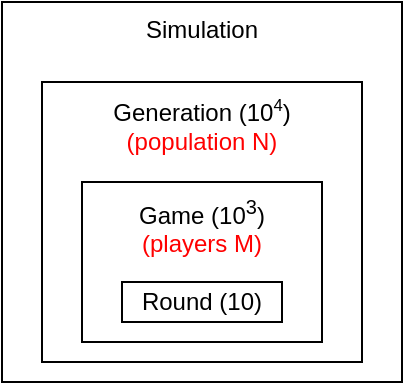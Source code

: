 <mxfile version="12.4.3" type="device" pages="1"><diagram id="aseDzcohNK3imXIME1Sp" name="Page-1"><mxGraphModel dx="1024" dy="534" grid="1" gridSize="10" guides="1" tooltips="1" connect="1" arrows="1" fold="1" page="1" pageScale="1" pageWidth="850" pageHeight="1100" math="0" shadow="0"><root><mxCell id="0"/><mxCell id="1" parent="0"/><mxCell id="U-wlUUCPdY9tPwi94IJM-4" value="Simulation" style="rounded=0;whiteSpace=wrap;html=1;verticalAlign=top;" vertex="1" parent="1"><mxGeometry x="320" y="230" width="200" height="190" as="geometry"/></mxCell><mxCell id="U-wlUUCPdY9tPwi94IJM-3" value="Generation (10&lt;span style=&quot;font-size: 10px&quot;&gt;&lt;sup&gt;4&lt;/sup&gt;&lt;/span&gt;)&lt;br&gt;&lt;font color=&quot;#ff0000&quot;&gt;(population N)&lt;/font&gt;" style="rounded=0;whiteSpace=wrap;html=1;verticalAlign=top;" vertex="1" parent="1"><mxGeometry x="340" y="270" width="160" height="140" as="geometry"/></mxCell><mxCell id="U-wlUUCPdY9tPwi94IJM-1" value="Game (10&lt;sup&gt;3&lt;/sup&gt;)&lt;br&gt;&lt;font color=&quot;#ff0000&quot;&gt;(players M)&lt;/font&gt;" style="rounded=0;whiteSpace=wrap;html=1;verticalAlign=top;" vertex="1" parent="1"><mxGeometry x="360" y="320" width="120" height="80" as="geometry"/></mxCell><mxCell id="U-wlUUCPdY9tPwi94IJM-2" value="Round (10)" style="rounded=0;whiteSpace=wrap;html=1;" vertex="1" parent="1"><mxGeometry x="380" y="370" width="80" height="20" as="geometry"/></mxCell></root></mxGraphModel></diagram></mxfile>